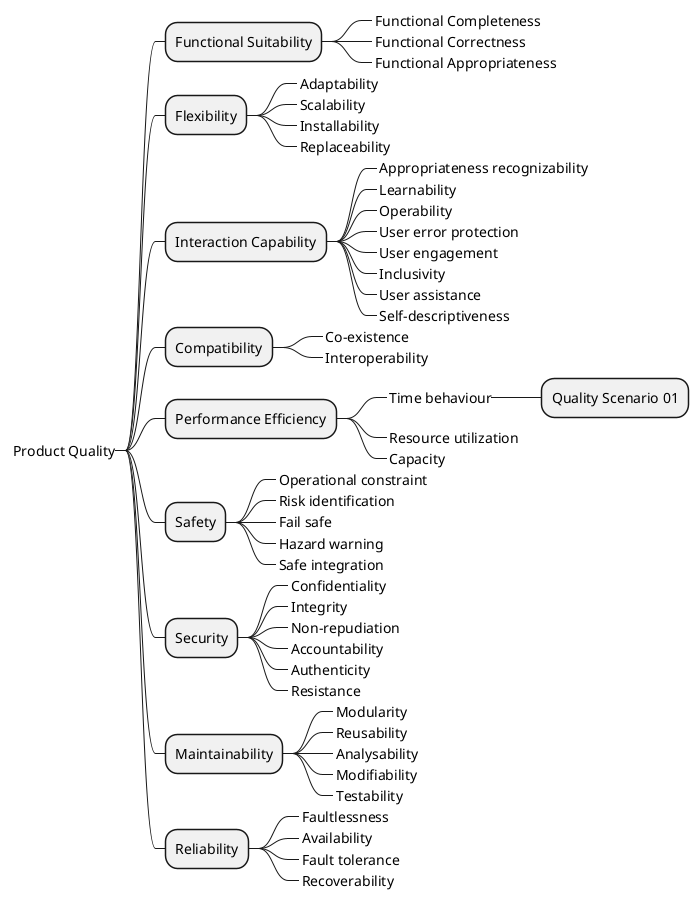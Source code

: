 @startmindmap

*_ Product Quality

** Functional Suitability
***_ Functional Completeness
***_ Functional Correctness
***_ Functional Appropriateness


** Flexibility
***_ Adaptability
***_ Scalability
***_ Installability
***_ Replaceability

** Interaction Capability
***_ Appropriateness recognizability
***_ Learnability
***_ Operability
***_ User error protection
***_ User engagement
***_ Inclusivity
***_ User assistance
***_ Self-descriptiveness


** Compatibility
***_ Co-existence
***_ Interoperability


** Performance Efficiency
***_ Time behaviour
**** Quality Scenario 01
***_ Resource utilization
***_ Capacity


** Safety
***_ Operational constraint
***_ Risk identification
***_ Fail safe
***_ Hazard warning
***_ Safe integration


** Security
***_ Confidentiality
***_ Integrity
***_ Non-repudiation
***_ Accountability
***_ Authenticity
***_ Resistance


** Maintainability
***_ Modularity
***_ Reusability
***_ Analysability
***_ Modifiability
***_ Testability


** Reliability
***_ Faultlessness
***_ Availability
***_ Fault tolerance
***_ Recoverability

@endmindmap
